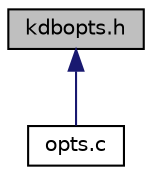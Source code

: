 digraph "kdbopts.h"
{
 // LATEX_PDF_SIZE
  edge [fontname="Helvetica",fontsize="10",labelfontname="Helvetica",labelfontsize="10"];
  node [fontname="Helvetica",fontsize="10",shape=record];
  Node1 [label="kdbopts.h",height=0.2,width=0.4,color="black", fillcolor="grey75", style="filled", fontcolor="black",tooltip="INTERNAL header for libelektra-opts."];
  Node1 -> Node2 [dir="back",color="midnightblue",fontsize="10",style="solid",fontname="Helvetica"];
  Node2 [label="opts.c",height=0.2,width=0.4,color="black", fillcolor="white", style="filled",URL="$opts_8c.html",tooltip="Support library used by plugin gopts."];
}
